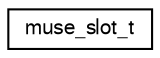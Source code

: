 digraph "Graphical Class Hierarchy"
{
  edge [fontname="FreeSans",fontsize="10",labelfontname="FreeSans",labelfontsize="10"];
  node [fontname="FreeSans",fontsize="10",shape=record];
  rankdir="LR";
  Node1 [label="muse_slot_t",height=0.2,width=0.4,color="black", fillcolor="white", style="filled",URL="$structmuse__slot__t.html"];
}
